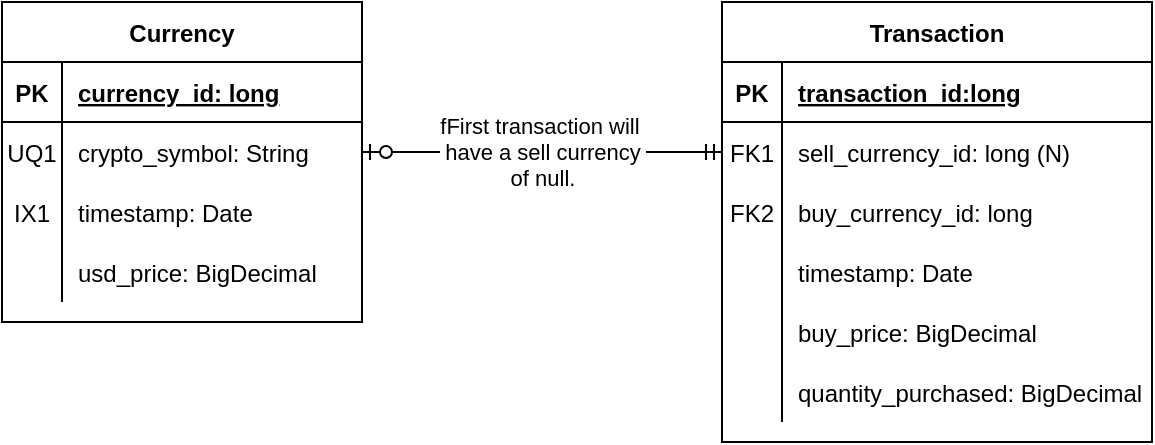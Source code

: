 <mxfile version="13.3.5"><diagram id="HQ9Av2dKfvYtWxx9xudG" name="Page-1"><mxGraphModel dx="1038" dy="540" grid="1" gridSize="10" guides="1" tooltips="1" connect="1" arrows="1" fold="1" page="1" pageScale="1" pageWidth="850" pageHeight="1100" math="0" shadow="0"><root><mxCell id="0"/><mxCell id="1" parent="0"/><mxCell id="uApzW1vx_UDbfM-F0SZE-1" value="Currency" style="shape=table;startSize=30;container=1;collapsible=1;childLayout=tableLayout;fixedRows=1;rowLines=0;fontStyle=1;align=center;resizeLast=1;" vertex="1" parent="1"><mxGeometry x="40" y="40" width="180" height="160" as="geometry"/></mxCell><mxCell id="uApzW1vx_UDbfM-F0SZE-2" value="" style="shape=partialRectangle;collapsible=0;dropTarget=0;pointerEvents=0;fillColor=none;top=0;left=0;bottom=1;right=0;points=[[0,0.5],[1,0.5]];portConstraint=eastwest;" vertex="1" parent="uApzW1vx_UDbfM-F0SZE-1"><mxGeometry y="30" width="180" height="30" as="geometry"/></mxCell><mxCell id="uApzW1vx_UDbfM-F0SZE-3" value="PK" style="shape=partialRectangle;connectable=0;fillColor=none;top=0;left=0;bottom=0;right=0;fontStyle=1;overflow=hidden;" vertex="1" parent="uApzW1vx_UDbfM-F0SZE-2"><mxGeometry width="30" height="30" as="geometry"/></mxCell><mxCell id="uApzW1vx_UDbfM-F0SZE-4" value="currency_id: long" style="shape=partialRectangle;connectable=0;fillColor=none;top=0;left=0;bottom=0;right=0;align=left;spacingLeft=6;fontStyle=5;overflow=hidden;" vertex="1" parent="uApzW1vx_UDbfM-F0SZE-2"><mxGeometry x="30" width="150" height="30" as="geometry"/></mxCell><mxCell id="uApzW1vx_UDbfM-F0SZE-5" value="" style="shape=partialRectangle;collapsible=0;dropTarget=0;pointerEvents=0;fillColor=none;top=0;left=0;bottom=0;right=0;points=[[0,0.5],[1,0.5]];portConstraint=eastwest;" vertex="1" parent="uApzW1vx_UDbfM-F0SZE-1"><mxGeometry y="60" width="180" height="30" as="geometry"/></mxCell><mxCell id="uApzW1vx_UDbfM-F0SZE-6" value="UQ1" style="shape=partialRectangle;connectable=0;fillColor=none;top=0;left=0;bottom=0;right=0;editable=1;overflow=hidden;" vertex="1" parent="uApzW1vx_UDbfM-F0SZE-5"><mxGeometry width="30" height="30" as="geometry"/></mxCell><mxCell id="uApzW1vx_UDbfM-F0SZE-7" value="crypto_symbol: String" style="shape=partialRectangle;connectable=0;fillColor=none;top=0;left=0;bottom=0;right=0;align=left;spacingLeft=6;overflow=hidden;" vertex="1" parent="uApzW1vx_UDbfM-F0SZE-5"><mxGeometry x="30" width="150" height="30" as="geometry"/></mxCell><mxCell id="uApzW1vx_UDbfM-F0SZE-8" value="" style="shape=partialRectangle;collapsible=0;dropTarget=0;pointerEvents=0;fillColor=none;top=0;left=0;bottom=0;right=0;points=[[0,0.5],[1,0.5]];portConstraint=eastwest;" vertex="1" parent="uApzW1vx_UDbfM-F0SZE-1"><mxGeometry y="90" width="180" height="30" as="geometry"/></mxCell><mxCell id="uApzW1vx_UDbfM-F0SZE-9" value="IX1" style="shape=partialRectangle;connectable=0;fillColor=none;top=0;left=0;bottom=0;right=0;editable=1;overflow=hidden;" vertex="1" parent="uApzW1vx_UDbfM-F0SZE-8"><mxGeometry width="30" height="30" as="geometry"/></mxCell><mxCell id="uApzW1vx_UDbfM-F0SZE-10" value="timestamp: Date" style="shape=partialRectangle;connectable=0;fillColor=none;top=0;left=0;bottom=0;right=0;align=left;spacingLeft=6;overflow=hidden;" vertex="1" parent="uApzW1vx_UDbfM-F0SZE-8"><mxGeometry x="30" width="150" height="30" as="geometry"/></mxCell><mxCell id="uApzW1vx_UDbfM-F0SZE-11" value="" style="shape=partialRectangle;collapsible=0;dropTarget=0;pointerEvents=0;fillColor=none;top=0;left=0;bottom=0;right=0;points=[[0,0.5],[1,0.5]];portConstraint=eastwest;" vertex="1" parent="uApzW1vx_UDbfM-F0SZE-1"><mxGeometry y="120" width="180" height="30" as="geometry"/></mxCell><mxCell id="uApzW1vx_UDbfM-F0SZE-12" value="" style="shape=partialRectangle;connectable=0;fillColor=none;top=0;left=0;bottom=0;right=0;editable=1;overflow=hidden;" vertex="1" parent="uApzW1vx_UDbfM-F0SZE-11"><mxGeometry width="30" height="30" as="geometry"/></mxCell><mxCell id="uApzW1vx_UDbfM-F0SZE-13" value="usd_price: BigDecimal" style="shape=partialRectangle;connectable=0;fillColor=none;top=0;left=0;bottom=0;right=0;align=left;spacingLeft=6;overflow=hidden;" vertex="1" parent="uApzW1vx_UDbfM-F0SZE-11"><mxGeometry x="30" width="150" height="30" as="geometry"/></mxCell><mxCell id="uApzW1vx_UDbfM-F0SZE-34" value="fFirst transaction will&amp;nbsp;&lt;br&gt;have a sell currency&lt;br&gt;of null." style="edgeStyle=orthogonalEdgeStyle;rounded=0;orthogonalLoop=1;jettySize=auto;html=1;entryX=0;entryY=0.5;entryDx=0;entryDy=0;startArrow=ERzeroToOne;startFill=1;endArrow=ERmandOne;endFill=0;" edge="1" parent="1" source="uApzW1vx_UDbfM-F0SZE-5" target="uApzW1vx_UDbfM-F0SZE-18"><mxGeometry relative="1" as="geometry"/></mxCell><mxCell id="uApzW1vx_UDbfM-F0SZE-14" value="Transaction" style="shape=table;startSize=30;container=1;collapsible=1;childLayout=tableLayout;fixedRows=1;rowLines=0;fontStyle=1;align=center;resizeLast=1;" vertex="1" parent="1"><mxGeometry x="400" y="40" width="215" height="220" as="geometry"/></mxCell><mxCell id="uApzW1vx_UDbfM-F0SZE-15" value="" style="shape=partialRectangle;collapsible=0;dropTarget=0;pointerEvents=0;fillColor=none;top=0;left=0;bottom=1;right=0;points=[[0,0.5],[1,0.5]];portConstraint=eastwest;" vertex="1" parent="uApzW1vx_UDbfM-F0SZE-14"><mxGeometry y="30" width="215" height="30" as="geometry"/></mxCell><mxCell id="uApzW1vx_UDbfM-F0SZE-16" value="PK" style="shape=partialRectangle;connectable=0;fillColor=none;top=0;left=0;bottom=0;right=0;fontStyle=1;overflow=hidden;" vertex="1" parent="uApzW1vx_UDbfM-F0SZE-15"><mxGeometry width="30" height="30" as="geometry"/></mxCell><mxCell id="uApzW1vx_UDbfM-F0SZE-17" value="transaction_id:long" style="shape=partialRectangle;connectable=0;fillColor=none;top=0;left=0;bottom=0;right=0;align=left;spacingLeft=6;fontStyle=5;overflow=hidden;" vertex="1" parent="uApzW1vx_UDbfM-F0SZE-15"><mxGeometry x="30" width="185" height="30" as="geometry"/></mxCell><mxCell id="uApzW1vx_UDbfM-F0SZE-18" value="" style="shape=partialRectangle;collapsible=0;dropTarget=0;pointerEvents=0;fillColor=none;top=0;left=0;bottom=0;right=0;points=[[0,0.5],[1,0.5]];portConstraint=eastwest;" vertex="1" parent="uApzW1vx_UDbfM-F0SZE-14"><mxGeometry y="60" width="215" height="30" as="geometry"/></mxCell><mxCell id="uApzW1vx_UDbfM-F0SZE-19" value="FK1" style="shape=partialRectangle;connectable=0;fillColor=none;top=0;left=0;bottom=0;right=0;editable=1;overflow=hidden;" vertex="1" parent="uApzW1vx_UDbfM-F0SZE-18"><mxGeometry width="30" height="30" as="geometry"/></mxCell><mxCell id="uApzW1vx_UDbfM-F0SZE-20" value="sell_currency_id: long (N)" style="shape=partialRectangle;connectable=0;fillColor=none;top=0;left=0;bottom=0;right=0;align=left;spacingLeft=6;overflow=hidden;" vertex="1" parent="uApzW1vx_UDbfM-F0SZE-18"><mxGeometry x="30" width="185" height="30" as="geometry"/></mxCell><mxCell id="uApzW1vx_UDbfM-F0SZE-21" value="" style="shape=partialRectangle;collapsible=0;dropTarget=0;pointerEvents=0;fillColor=none;top=0;left=0;bottom=0;right=0;points=[[0,0.5],[1,0.5]];portConstraint=eastwest;" vertex="1" parent="uApzW1vx_UDbfM-F0SZE-14"><mxGeometry y="90" width="215" height="30" as="geometry"/></mxCell><mxCell id="uApzW1vx_UDbfM-F0SZE-22" value="FK2" style="shape=partialRectangle;connectable=0;fillColor=none;top=0;left=0;bottom=0;right=0;editable=1;overflow=hidden;" vertex="1" parent="uApzW1vx_UDbfM-F0SZE-21"><mxGeometry width="30" height="30" as="geometry"/></mxCell><mxCell id="uApzW1vx_UDbfM-F0SZE-23" value="buy_currency_id: long " style="shape=partialRectangle;connectable=0;fillColor=none;top=0;left=0;bottom=0;right=0;align=left;spacingLeft=6;overflow=hidden;" vertex="1" parent="uApzW1vx_UDbfM-F0SZE-21"><mxGeometry x="30" width="185" height="30" as="geometry"/></mxCell><mxCell id="uApzW1vx_UDbfM-F0SZE-24" value="" style="shape=partialRectangle;collapsible=0;dropTarget=0;pointerEvents=0;fillColor=none;top=0;left=0;bottom=0;right=0;points=[[0,0.5],[1,0.5]];portConstraint=eastwest;" vertex="1" parent="uApzW1vx_UDbfM-F0SZE-14"><mxGeometry y="120" width="215" height="30" as="geometry"/></mxCell><mxCell id="uApzW1vx_UDbfM-F0SZE-25" value="" style="shape=partialRectangle;connectable=0;fillColor=none;top=0;left=0;bottom=0;right=0;editable=1;overflow=hidden;" vertex="1" parent="uApzW1vx_UDbfM-F0SZE-24"><mxGeometry width="30" height="30" as="geometry"/></mxCell><mxCell id="uApzW1vx_UDbfM-F0SZE-26" value="timestamp: Date" style="shape=partialRectangle;connectable=0;fillColor=none;top=0;left=0;bottom=0;right=0;align=left;spacingLeft=6;overflow=hidden;" vertex="1" parent="uApzW1vx_UDbfM-F0SZE-24"><mxGeometry x="30" width="185" height="30" as="geometry"/></mxCell><mxCell id="uApzW1vx_UDbfM-F0SZE-27" value="" style="shape=partialRectangle;collapsible=0;dropTarget=0;pointerEvents=0;fillColor=none;top=0;left=0;bottom=0;right=0;points=[[0,0.5],[1,0.5]];portConstraint=eastwest;" vertex="1" parent="uApzW1vx_UDbfM-F0SZE-14"><mxGeometry y="150" width="215" height="30" as="geometry"/></mxCell><mxCell id="uApzW1vx_UDbfM-F0SZE-28" value="" style="shape=partialRectangle;connectable=0;fillColor=none;top=0;left=0;bottom=0;right=0;editable=1;overflow=hidden;" vertex="1" parent="uApzW1vx_UDbfM-F0SZE-27"><mxGeometry width="30" height="30" as="geometry"/></mxCell><mxCell id="uApzW1vx_UDbfM-F0SZE-29" value="buy_price: BigDecimal" style="shape=partialRectangle;connectable=0;fillColor=none;top=0;left=0;bottom=0;right=0;align=left;spacingLeft=6;overflow=hidden;" vertex="1" parent="uApzW1vx_UDbfM-F0SZE-27"><mxGeometry x="30" width="185" height="30" as="geometry"/></mxCell><mxCell id="uApzW1vx_UDbfM-F0SZE-30" value="" style="shape=partialRectangle;collapsible=0;dropTarget=0;pointerEvents=0;fillColor=none;top=0;left=0;bottom=0;right=0;points=[[0,0.5],[1,0.5]];portConstraint=eastwest;" vertex="1" parent="uApzW1vx_UDbfM-F0SZE-14"><mxGeometry y="180" width="215" height="30" as="geometry"/></mxCell><mxCell id="uApzW1vx_UDbfM-F0SZE-31" value="" style="shape=partialRectangle;connectable=0;fillColor=none;top=0;left=0;bottom=0;right=0;editable=1;overflow=hidden;" vertex="1" parent="uApzW1vx_UDbfM-F0SZE-30"><mxGeometry width="30" height="30" as="geometry"/></mxCell><mxCell id="uApzW1vx_UDbfM-F0SZE-32" value="quantity_purchased: BigDecimal" style="shape=partialRectangle;connectable=0;fillColor=none;top=0;left=0;bottom=0;right=0;align=left;spacingLeft=6;overflow=hidden;" vertex="1" parent="uApzW1vx_UDbfM-F0SZE-30"><mxGeometry x="30" width="185" height="30" as="geometry"/></mxCell></root></mxGraphModel></diagram></mxfile>